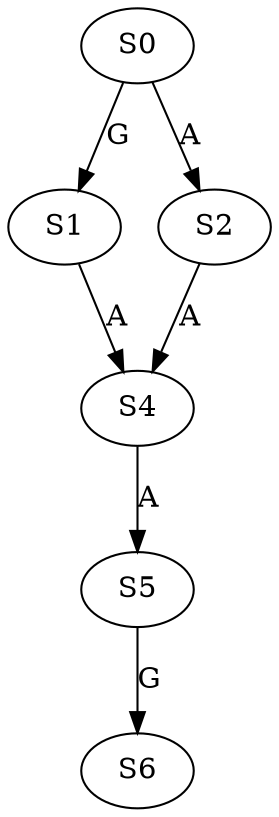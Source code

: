 strict digraph  {
	S0 -> S1 [ label = G ];
	S0 -> S2 [ label = A ];
	S1 -> S4 [ label = A ];
	S2 -> S4 [ label = A ];
	S4 -> S5 [ label = A ];
	S5 -> S6 [ label = G ];
}
